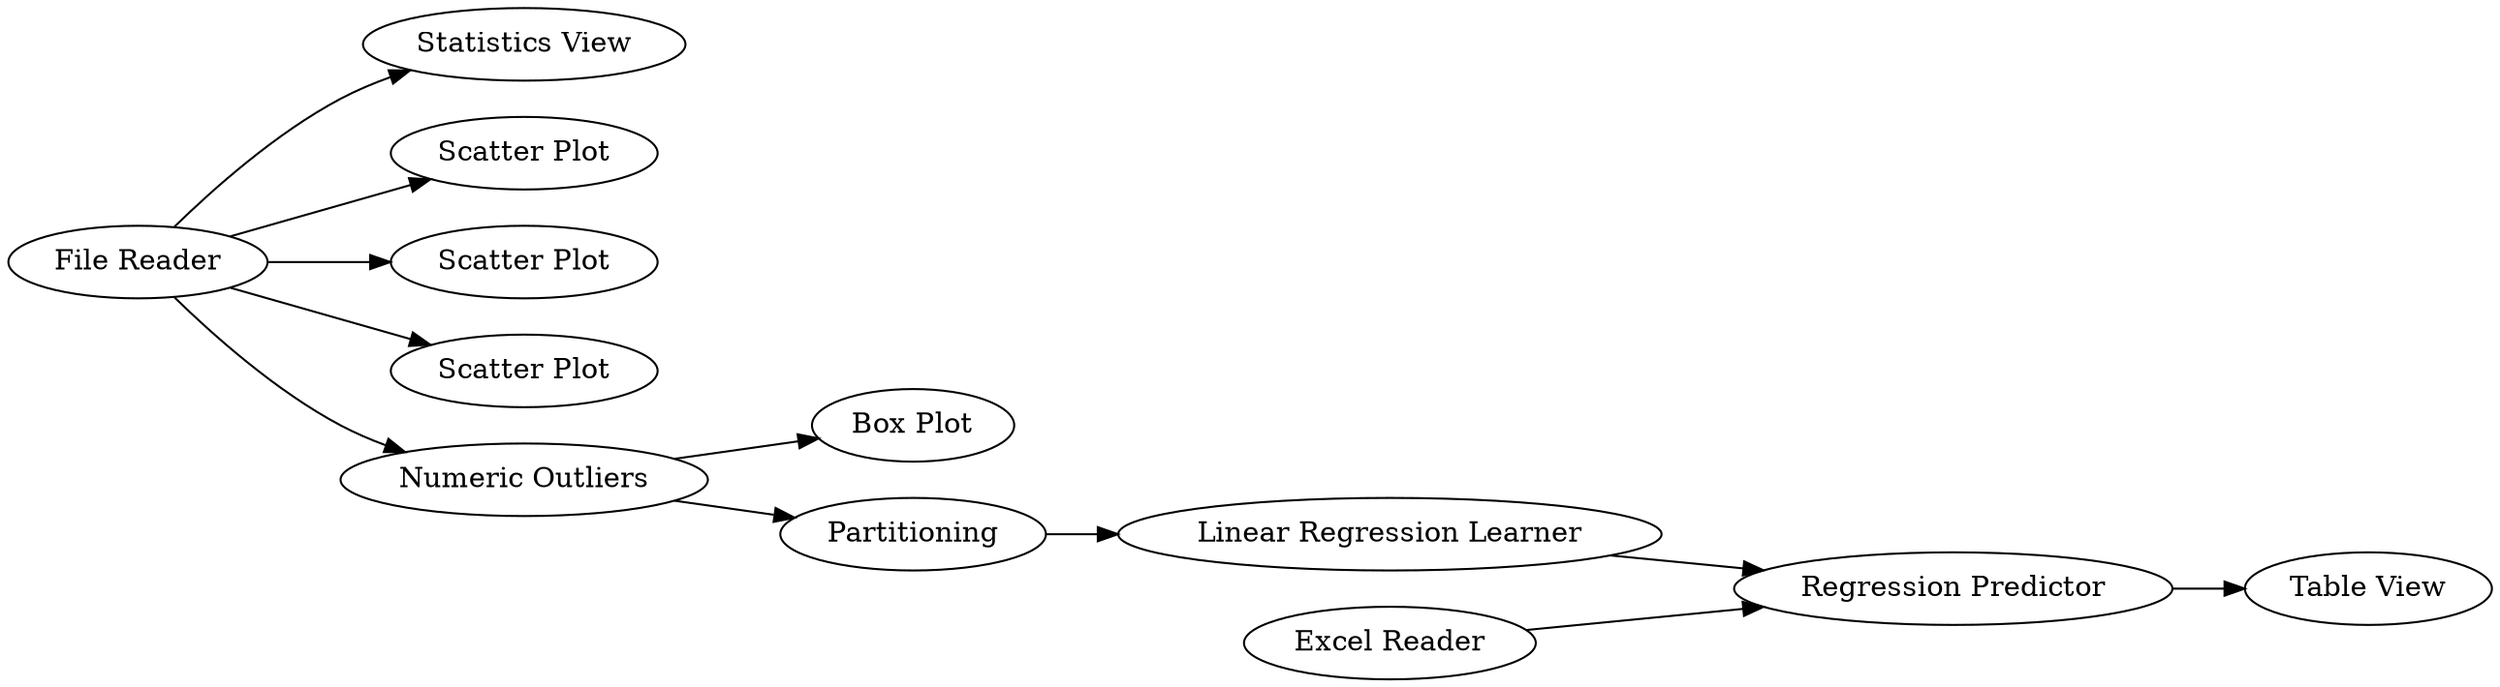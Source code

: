 digraph {
	1 [label="File Reader"]
	2 [label="Statistics View"]
	3 [label="Scatter Plot"]
	4 [label="Scatter Plot"]
	5 [label="Scatter Plot"]
	6 [label="Numeric Outliers"]
	7 [label="Box Plot"]
	8 [label=Partitioning]
	9 [label="Linear Regression Learner"]
	10 [label="Regression Predictor"]
	13 [label="Excel Reader"]
	14 [label="Table View"]
	1 -> 3
	1 -> 2
	1 -> 5
	1 -> 4
	1 -> 6
	6 -> 7
	6 -> 8
	8 -> 9
	9 -> 10
	10 -> 14
	13 -> 10
	rankdir=LR
}
